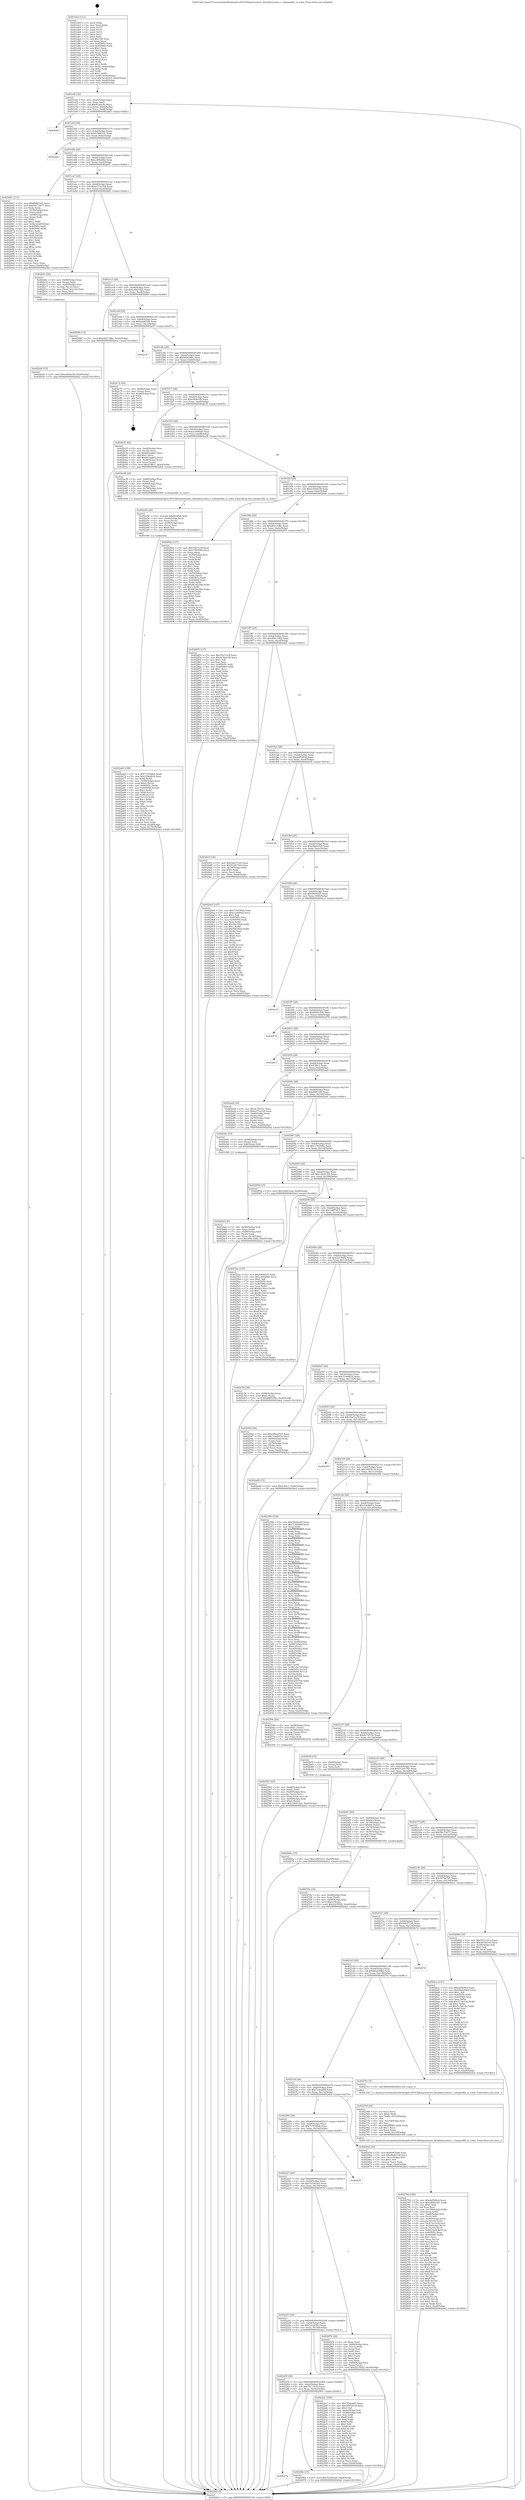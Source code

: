 digraph "0x401de0" {
  label = "0x401de0 (/mnt/c/Users/mathe/Desktop/tcc/POCII/binaries/extr_kittykittycolors.c_colorprofile_to_color_Final-ollvm.out::main(0))"
  labelloc = "t"
  node[shape=record]

  Entry [label="",width=0.3,height=0.3,shape=circle,fillcolor=black,style=filled]
  "0x401e4f" [label="{
     0x401e4f [32]\l
     | [instrs]\l
     &nbsp;&nbsp;0x401e4f \<+6\>: mov -0xa0(%rbp),%eax\l
     &nbsp;&nbsp;0x401e55 \<+2\>: mov %eax,%ecx\l
     &nbsp;&nbsp;0x401e57 \<+6\>: sub $0x8cafac5c,%ecx\l
     &nbsp;&nbsp;0x401e5d \<+6\>: mov %eax,-0xb4(%rbp)\l
     &nbsp;&nbsp;0x401e63 \<+6\>: mov %ecx,-0xb8(%rbp)\l
     &nbsp;&nbsp;0x401e69 \<+6\>: je 0000000000402dd3 \<main+0xff3\>\l
  }"]
  "0x402dd3" [label="{
     0x402dd3\l
  }", style=dashed]
  "0x401e6f" [label="{
     0x401e6f [28]\l
     | [instrs]\l
     &nbsp;&nbsp;0x401e6f \<+5\>: jmp 0000000000401e74 \<main+0x94\>\l
     &nbsp;&nbsp;0x401e74 \<+6\>: mov -0xb4(%rbp),%eax\l
     &nbsp;&nbsp;0x401e7a \<+5\>: sub $0x9768f319,%eax\l
     &nbsp;&nbsp;0x401e7f \<+6\>: mov %eax,-0xbc(%rbp)\l
     &nbsp;&nbsp;0x401e85 \<+6\>: je 0000000000402b8c \<main+0xdac\>\l
  }"]
  Exit [label="",width=0.3,height=0.3,shape=circle,fillcolor=black,style=filled,peripheries=2]
  "0x402b8c" [label="{
     0x402b8c\l
  }", style=dashed]
  "0x401e8b" [label="{
     0x401e8b [28]\l
     | [instrs]\l
     &nbsp;&nbsp;0x401e8b \<+5\>: jmp 0000000000401e90 \<main+0xb0\>\l
     &nbsp;&nbsp;0x401e90 \<+6\>: mov -0xb4(%rbp),%eax\l
     &nbsp;&nbsp;0x401e96 \<+5\>: sub $0xa369284e,%eax\l
     &nbsp;&nbsp;0x401e9b \<+6\>: mov %eax,-0xc0(%rbp)\l
     &nbsp;&nbsp;0x401ea1 \<+6\>: je 0000000000402641 \<main+0x861\>\l
  }"]
  "0x402b6e" [label="{
     0x402b6e [15]\l
     | [instrs]\l
     &nbsp;&nbsp;0x402b6e \<+10\>: movl $0x1d9f7d15,-0xa0(%rbp)\l
     &nbsp;&nbsp;0x402b78 \<+5\>: jmp 0000000000402de2 \<main+0x1002\>\l
  }"]
  "0x402641" [label="{
     0x402641 [111]\l
     | [instrs]\l
     &nbsp;&nbsp;0x402641 \<+5\>: mov $0xf060f1b5,%eax\l
     &nbsp;&nbsp;0x402646 \<+5\>: mov $0x58c73477,%ecx\l
     &nbsp;&nbsp;0x40264b \<+2\>: xor %edx,%edx\l
     &nbsp;&nbsp;0x40264d \<+4\>: mov -0x50(%rbp),%rsi\l
     &nbsp;&nbsp;0x402651 \<+2\>: mov (%rsi),%edi\l
     &nbsp;&nbsp;0x402653 \<+4\>: mov -0x58(%rbp),%rsi\l
     &nbsp;&nbsp;0x402657 \<+2\>: cmp (%rsi),%edi\l
     &nbsp;&nbsp;0x402659 \<+4\>: setl %r8b\l
     &nbsp;&nbsp;0x40265d \<+4\>: and $0x1,%r8b\l
     &nbsp;&nbsp;0x402661 \<+4\>: mov %r8b,-0x29(%rbp)\l
     &nbsp;&nbsp;0x402665 \<+7\>: mov 0x40505c,%edi\l
     &nbsp;&nbsp;0x40266c \<+8\>: mov 0x405060,%r9d\l
     &nbsp;&nbsp;0x402674 \<+3\>: sub $0x1,%edx\l
     &nbsp;&nbsp;0x402677 \<+3\>: mov %edi,%r10d\l
     &nbsp;&nbsp;0x40267a \<+3\>: add %edx,%r10d\l
     &nbsp;&nbsp;0x40267d \<+4\>: imul %r10d,%edi\l
     &nbsp;&nbsp;0x402681 \<+3\>: and $0x1,%edi\l
     &nbsp;&nbsp;0x402684 \<+3\>: cmp $0x0,%edi\l
     &nbsp;&nbsp;0x402687 \<+4\>: sete %r8b\l
     &nbsp;&nbsp;0x40268b \<+4\>: cmp $0xa,%r9d\l
     &nbsp;&nbsp;0x40268f \<+4\>: setl %r11b\l
     &nbsp;&nbsp;0x402693 \<+3\>: mov %r8b,%bl\l
     &nbsp;&nbsp;0x402696 \<+3\>: and %r11b,%bl\l
     &nbsp;&nbsp;0x402699 \<+3\>: xor %r11b,%r8b\l
     &nbsp;&nbsp;0x40269c \<+3\>: or %r8b,%bl\l
     &nbsp;&nbsp;0x40269f \<+3\>: test $0x1,%bl\l
     &nbsp;&nbsp;0x4026a2 \<+3\>: cmovne %ecx,%eax\l
     &nbsp;&nbsp;0x4026a5 \<+6\>: mov %eax,-0xa0(%rbp)\l
     &nbsp;&nbsp;0x4026ab \<+5\>: jmp 0000000000402de2 \<main+0x1002\>\l
  }"]
  "0x401ea7" [label="{
     0x401ea7 [28]\l
     | [instrs]\l
     &nbsp;&nbsp;0x401ea7 \<+5\>: jmp 0000000000401eac \<main+0xcc\>\l
     &nbsp;&nbsp;0x401eac \<+6\>: mov -0xb4(%rbp),%eax\l
     &nbsp;&nbsp;0x401eb2 \<+5\>: sub $0xa371e724,%eax\l
     &nbsp;&nbsp;0x401eb7 \<+6\>: mov %eax,-0xc4(%rbp)\l
     &nbsp;&nbsp;0x401ebd \<+6\>: je 0000000000402b0c \<main+0xd2c\>\l
  }"]
  "0x402b26" [label="{
     0x402b26 [15]\l
     | [instrs]\l
     &nbsp;&nbsp;0x402b26 \<+10\>: movl $0xc004ecfb,-0xa0(%rbp)\l
     &nbsp;&nbsp;0x402b30 \<+5\>: jmp 0000000000402de2 \<main+0x1002\>\l
  }"]
  "0x402b0c" [label="{
     0x402b0c [26]\l
     | [instrs]\l
     &nbsp;&nbsp;0x402b0c \<+4\>: mov -0x68(%rbp),%rax\l
     &nbsp;&nbsp;0x402b10 \<+3\>: mov (%rax),%rax\l
     &nbsp;&nbsp;0x402b13 \<+4\>: mov -0x40(%rbp),%rcx\l
     &nbsp;&nbsp;0x402b17 \<+3\>: movslq (%rcx),%rcx\l
     &nbsp;&nbsp;0x402b1a \<+4\>: mov (%rax,%rcx,8),%rax\l
     &nbsp;&nbsp;0x402b1e \<+3\>: mov %rax,%rdi\l
     &nbsp;&nbsp;0x402b21 \<+5\>: call 0000000000401030 \<free@plt\>\l
     | [calls]\l
     &nbsp;&nbsp;0x401030 \{1\} (unknown)\l
  }"]
  "0x401ec3" [label="{
     0x401ec3 [28]\l
     | [instrs]\l
     &nbsp;&nbsp;0x401ec3 \<+5\>: jmp 0000000000401ec8 \<main+0xe8\>\l
     &nbsp;&nbsp;0x401ec8 \<+6\>: mov -0xb4(%rbp),%eax\l
     &nbsp;&nbsp;0x401ece \<+5\>: sub $0xa49d1921,%eax\l
     &nbsp;&nbsp;0x401ed3 \<+6\>: mov %eax,-0xc8(%rbp)\l
     &nbsp;&nbsp;0x401ed9 \<+6\>: je 0000000000402846 \<main+0xa66\>\l
  }"]
  "0x402a6d" [label="{
     0x402a6d [108]\l
     | [instrs]\l
     &nbsp;&nbsp;0x402a6d \<+5\>: mov $0x715536b4,%edx\l
     &nbsp;&nbsp;0x402a72 \<+5\>: mov $0x319e6b1b,%esi\l
     &nbsp;&nbsp;0x402a77 \<+3\>: xor %r8d,%r8d\l
     &nbsp;&nbsp;0x402a7a \<+4\>: mov -0x40(%rbp),%rcx\l
     &nbsp;&nbsp;0x402a7e \<+6\>: movl $0x0,(%rcx)\l
     &nbsp;&nbsp;0x402a84 \<+8\>: mov 0x40505c,%r9d\l
     &nbsp;&nbsp;0x402a8c \<+8\>: mov 0x405060,%r10d\l
     &nbsp;&nbsp;0x402a94 \<+4\>: sub $0x1,%r8d\l
     &nbsp;&nbsp;0x402a98 \<+3\>: mov %r9d,%r11d\l
     &nbsp;&nbsp;0x402a9b \<+3\>: add %r8d,%r11d\l
     &nbsp;&nbsp;0x402a9e \<+4\>: imul %r11d,%r9d\l
     &nbsp;&nbsp;0x402aa2 \<+4\>: and $0x1,%r9d\l
     &nbsp;&nbsp;0x402aa6 \<+4\>: cmp $0x0,%r9d\l
     &nbsp;&nbsp;0x402aaa \<+3\>: sete %bl\l
     &nbsp;&nbsp;0x402aad \<+4\>: cmp $0xa,%r10d\l
     &nbsp;&nbsp;0x402ab1 \<+4\>: setl %r14b\l
     &nbsp;&nbsp;0x402ab5 \<+3\>: mov %bl,%r15b\l
     &nbsp;&nbsp;0x402ab8 \<+3\>: and %r14b,%r15b\l
     &nbsp;&nbsp;0x402abb \<+3\>: xor %r14b,%bl\l
     &nbsp;&nbsp;0x402abe \<+3\>: or %bl,%r15b\l
     &nbsp;&nbsp;0x402ac1 \<+4\>: test $0x1,%r15b\l
     &nbsp;&nbsp;0x402ac5 \<+3\>: cmovne %esi,%edx\l
     &nbsp;&nbsp;0x402ac8 \<+6\>: mov %edx,-0xa0(%rbp)\l
     &nbsp;&nbsp;0x402ace \<+6\>: mov %eax,-0x15c(%rbp)\l
     &nbsp;&nbsp;0x402ad4 \<+5\>: jmp 0000000000402de2 \<main+0x1002\>\l
  }"]
  "0x402846" [label="{
     0x402846 [15]\l
     | [instrs]\l
     &nbsp;&nbsp;0x402846 \<+10\>: movl $0xd6213dbc,-0xa0(%rbp)\l
     &nbsp;&nbsp;0x402850 \<+5\>: jmp 0000000000402de2 \<main+0x1002\>\l
  }"]
  "0x401edf" [label="{
     0x401edf [28]\l
     | [instrs]\l
     &nbsp;&nbsp;0x401edf \<+5\>: jmp 0000000000401ee4 \<main+0x104\>\l
     &nbsp;&nbsp;0x401ee4 \<+6\>: mov -0xb4(%rbp),%eax\l
     &nbsp;&nbsp;0x401eea \<+5\>: sub $0xa8a8f1bb,%eax\l
     &nbsp;&nbsp;0x401eef \<+6\>: mov %eax,-0xcc(%rbp)\l
     &nbsp;&nbsp;0x401ef5 \<+6\>: je 0000000000402c47 \<main+0xe67\>\l
  }"]
  "0x402a50" [label="{
     0x402a50 [29]\l
     | [instrs]\l
     &nbsp;&nbsp;0x402a50 \<+10\>: movabs $0x4030b6,%rdi\l
     &nbsp;&nbsp;0x402a5a \<+4\>: mov -0x48(%rbp),%rcx\l
     &nbsp;&nbsp;0x402a5e \<+2\>: mov %eax,(%rcx)\l
     &nbsp;&nbsp;0x402a60 \<+4\>: mov -0x48(%rbp),%rcx\l
     &nbsp;&nbsp;0x402a64 \<+2\>: mov (%rcx),%esi\l
     &nbsp;&nbsp;0x402a66 \<+2\>: mov $0x0,%al\l
     &nbsp;&nbsp;0x402a68 \<+5\>: call 0000000000401040 \<printf@plt\>\l
     | [calls]\l
     &nbsp;&nbsp;0x401040 \{1\} (unknown)\l
  }"]
  "0x402c47" [label="{
     0x402c47\l
  }", style=dashed]
  "0x401efb" [label="{
     0x401efb [28]\l
     | [instrs]\l
     &nbsp;&nbsp;0x401efb \<+5\>: jmp 0000000000401f00 \<main+0x120\>\l
     &nbsp;&nbsp;0x401f00 \<+6\>: mov -0xb4(%rbp),%eax\l
     &nbsp;&nbsp;0x401f06 \<+5\>: sub $0xb8f4386c,%eax\l
     &nbsp;&nbsp;0x401f0b \<+6\>: mov %eax,-0xd0(%rbp)\l
     &nbsp;&nbsp;0x401f11 \<+6\>: je 0000000000402c72 \<main+0xe92\>\l
  }"]
  "0x40227b" [label="{
     0x40227b\l
  }", style=dashed]
  "0x402c72" [label="{
     0x402c72 [24]\l
     | [instrs]\l
     &nbsp;&nbsp;0x402c72 \<+7\>: mov -0x98(%rbp),%rax\l
     &nbsp;&nbsp;0x402c79 \<+2\>: mov (%rax),%eax\l
     &nbsp;&nbsp;0x402c7b \<+4\>: lea -0x28(%rbp),%rsp\l
     &nbsp;&nbsp;0x402c7f \<+1\>: pop %rbx\l
     &nbsp;&nbsp;0x402c80 \<+2\>: pop %r12\l
     &nbsp;&nbsp;0x402c82 \<+2\>: pop %r13\l
     &nbsp;&nbsp;0x402c84 \<+2\>: pop %r14\l
     &nbsp;&nbsp;0x402c86 \<+2\>: pop %r15\l
     &nbsp;&nbsp;0x402c88 \<+1\>: pop %rbp\l
     &nbsp;&nbsp;0x402c89 \<+1\>: ret\l
  }"]
  "0x401f17" [label="{
     0x401f17 [28]\l
     | [instrs]\l
     &nbsp;&nbsp;0x401f17 \<+5\>: jmp 0000000000401f1c \<main+0x13c\>\l
     &nbsp;&nbsp;0x401f1c \<+6\>: mov -0xb4(%rbp),%eax\l
     &nbsp;&nbsp;0x401f22 \<+5\>: sub $0xc004ecfb,%eax\l
     &nbsp;&nbsp;0x401f27 \<+6\>: mov %eax,-0xd4(%rbp)\l
     &nbsp;&nbsp;0x401f2d \<+6\>: je 0000000000402b35 \<main+0xd55\>\l
  }"]
  "0x40296c" [label="{
     0x40296c [15]\l
     | [instrs]\l
     &nbsp;&nbsp;0x40296c \<+10\>: movl $0x7a1643a0,-0xa0(%rbp)\l
     &nbsp;&nbsp;0x402976 \<+5\>: jmp 0000000000402de2 \<main+0x1002\>\l
  }"]
  "0x402b35" [label="{
     0x402b35 [42]\l
     | [instrs]\l
     &nbsp;&nbsp;0x402b35 \<+4\>: mov -0x40(%rbp),%rax\l
     &nbsp;&nbsp;0x402b39 \<+2\>: mov (%rax),%ecx\l
     &nbsp;&nbsp;0x402b3b \<+6\>: sub $0xb03aa663,%ecx\l
     &nbsp;&nbsp;0x402b41 \<+3\>: add $0x1,%ecx\l
     &nbsp;&nbsp;0x402b44 \<+6\>: add $0xb03aa663,%ecx\l
     &nbsp;&nbsp;0x402b4a \<+4\>: mov -0x40(%rbp),%rax\l
     &nbsp;&nbsp;0x402b4e \<+2\>: mov %ecx,(%rax)\l
     &nbsp;&nbsp;0x402b50 \<+10\>: movl $0x43f6c1,-0xa0(%rbp)\l
     &nbsp;&nbsp;0x402b5a \<+5\>: jmp 0000000000402de2 \<main+0x1002\>\l
  }"]
  "0x401f33" [label="{
     0x401f33 [28]\l
     | [instrs]\l
     &nbsp;&nbsp;0x401f33 \<+5\>: jmp 0000000000401f38 \<main+0x158\>\l
     &nbsp;&nbsp;0x401f38 \<+6\>: mov -0xb4(%rbp),%eax\l
     &nbsp;&nbsp;0x401f3e \<+5\>: sub $0xc1a046a0,%eax\l
     &nbsp;&nbsp;0x401f43 \<+6\>: mov %eax,-0xd8(%rbp)\l
     &nbsp;&nbsp;0x401f49 \<+6\>: je 0000000000402a38 \<main+0xc58\>\l
  }"]
  "0x402792" [label="{
     0x402792 [180]\l
     | [instrs]\l
     &nbsp;&nbsp;0x402792 \<+5\>: mov $0xdaf5d9cd,%ecx\l
     &nbsp;&nbsp;0x402797 \<+5\>: mov $0xa49d1921,%edx\l
     &nbsp;&nbsp;0x40279c \<+3\>: mov $0x1,%dil\l
     &nbsp;&nbsp;0x40279f \<+2\>: xor %esi,%esi\l
     &nbsp;&nbsp;0x4027a1 \<+7\>: mov -0x158(%rbp),%r8d\l
     &nbsp;&nbsp;0x4027a8 \<+4\>: imul %eax,%r8d\l
     &nbsp;&nbsp;0x4027ac \<+4\>: mov -0x68(%rbp),%r9\l
     &nbsp;&nbsp;0x4027b0 \<+3\>: mov (%r9),%r9\l
     &nbsp;&nbsp;0x4027b3 \<+4\>: mov -0x60(%rbp),%r10\l
     &nbsp;&nbsp;0x4027b7 \<+3\>: movslq (%r10),%r10\l
     &nbsp;&nbsp;0x4027ba \<+4\>: mov (%r9,%r10,8),%r9\l
     &nbsp;&nbsp;0x4027be \<+4\>: mov -0x50(%rbp),%r10\l
     &nbsp;&nbsp;0x4027c2 \<+3\>: movslq (%r10),%r10\l
     &nbsp;&nbsp;0x4027c5 \<+4\>: mov %r8d,(%r9,%r10,4)\l
     &nbsp;&nbsp;0x4027c9 \<+7\>: mov 0x40505c,%eax\l
     &nbsp;&nbsp;0x4027d0 \<+8\>: mov 0x405060,%r8d\l
     &nbsp;&nbsp;0x4027d8 \<+3\>: sub $0x1,%esi\l
     &nbsp;&nbsp;0x4027db \<+3\>: mov %eax,%r11d\l
     &nbsp;&nbsp;0x4027de \<+3\>: add %esi,%r11d\l
     &nbsp;&nbsp;0x4027e1 \<+4\>: imul %r11d,%eax\l
     &nbsp;&nbsp;0x4027e5 \<+3\>: and $0x1,%eax\l
     &nbsp;&nbsp;0x4027e8 \<+3\>: cmp $0x0,%eax\l
     &nbsp;&nbsp;0x4027eb \<+3\>: sete %bl\l
     &nbsp;&nbsp;0x4027ee \<+4\>: cmp $0xa,%r8d\l
     &nbsp;&nbsp;0x4027f2 \<+4\>: setl %r14b\l
     &nbsp;&nbsp;0x4027f6 \<+3\>: mov %bl,%r15b\l
     &nbsp;&nbsp;0x4027f9 \<+4\>: xor $0xff,%r15b\l
     &nbsp;&nbsp;0x4027fd \<+3\>: mov %r14b,%r12b\l
     &nbsp;&nbsp;0x402800 \<+4\>: xor $0xff,%r12b\l
     &nbsp;&nbsp;0x402804 \<+4\>: xor $0x1,%dil\l
     &nbsp;&nbsp;0x402808 \<+3\>: mov %r15b,%r13b\l
     &nbsp;&nbsp;0x40280b \<+4\>: and $0xff,%r13b\l
     &nbsp;&nbsp;0x40280f \<+3\>: and %dil,%bl\l
     &nbsp;&nbsp;0x402812 \<+3\>: mov %r12b,%al\l
     &nbsp;&nbsp;0x402815 \<+2\>: and $0xff,%al\l
     &nbsp;&nbsp;0x402817 \<+3\>: and %dil,%r14b\l
     &nbsp;&nbsp;0x40281a \<+3\>: or %bl,%r13b\l
     &nbsp;&nbsp;0x40281d \<+3\>: or %r14b,%al\l
     &nbsp;&nbsp;0x402820 \<+3\>: xor %al,%r13b\l
     &nbsp;&nbsp;0x402823 \<+3\>: or %r12b,%r15b\l
     &nbsp;&nbsp;0x402826 \<+4\>: xor $0xff,%r15b\l
     &nbsp;&nbsp;0x40282a \<+4\>: or $0x1,%dil\l
     &nbsp;&nbsp;0x40282e \<+3\>: and %dil,%r15b\l
     &nbsp;&nbsp;0x402831 \<+3\>: or %r15b,%r13b\l
     &nbsp;&nbsp;0x402834 \<+4\>: test $0x1,%r13b\l
     &nbsp;&nbsp;0x402838 \<+3\>: cmovne %edx,%ecx\l
     &nbsp;&nbsp;0x40283b \<+6\>: mov %ecx,-0xa0(%rbp)\l
     &nbsp;&nbsp;0x402841 \<+5\>: jmp 0000000000402de2 \<main+0x1002\>\l
  }"]
  "0x402a38" [label="{
     0x402a38 [24]\l
     | [instrs]\l
     &nbsp;&nbsp;0x402a38 \<+4\>: mov -0x68(%rbp),%rax\l
     &nbsp;&nbsp;0x402a3c \<+3\>: mov (%rax),%rdi\l
     &nbsp;&nbsp;0x402a3f \<+4\>: mov -0x80(%rbp),%rax\l
     &nbsp;&nbsp;0x402a43 \<+2\>: mov (%rax),%esi\l
     &nbsp;&nbsp;0x402a45 \<+4\>: mov -0x78(%rbp),%rax\l
     &nbsp;&nbsp;0x402a49 \<+2\>: mov (%rax),%edx\l
     &nbsp;&nbsp;0x402a4b \<+5\>: call 0000000000401600 \<colorprofile_to_color\>\l
     | [calls]\l
     &nbsp;&nbsp;0x401600 \{1\} (/mnt/c/Users/mathe/Desktop/tcc/POCII/binaries/extr_kittykittycolors.c_colorprofile_to_color_Final-ollvm.out::colorprofile_to_color)\l
  }"]
  "0x401f4f" [label="{
     0x401f4f [28]\l
     | [instrs]\l
     &nbsp;&nbsp;0x401f4f \<+5\>: jmp 0000000000401f54 \<main+0x174\>\l
     &nbsp;&nbsp;0x401f54 \<+6\>: mov -0xb4(%rbp),%eax\l
     &nbsp;&nbsp;0x401f5a \<+5\>: sub $0xd15b4c38,%eax\l
     &nbsp;&nbsp;0x401f5f \<+6\>: mov %eax,-0xdc(%rbp)\l
     &nbsp;&nbsp;0x401f65 \<+6\>: je 00000000004028de \<main+0xafe\>\l
  }"]
  "0x402766" [label="{
     0x402766 [44]\l
     | [instrs]\l
     &nbsp;&nbsp;0x402766 \<+2\>: xor %ecx,%ecx\l
     &nbsp;&nbsp;0x402768 \<+5\>: mov $0x2,%edx\l
     &nbsp;&nbsp;0x40276d \<+6\>: mov %edx,-0x154(%rbp)\l
     &nbsp;&nbsp;0x402773 \<+1\>: cltd\l
     &nbsp;&nbsp;0x402774 \<+6\>: mov -0x154(%rbp),%esi\l
     &nbsp;&nbsp;0x40277a \<+2\>: idiv %esi\l
     &nbsp;&nbsp;0x40277c \<+6\>: imul $0xfffffffe,%edx,%edx\l
     &nbsp;&nbsp;0x402782 \<+3\>: sub $0x1,%ecx\l
     &nbsp;&nbsp;0x402785 \<+2\>: sub %ecx,%edx\l
     &nbsp;&nbsp;0x402787 \<+6\>: mov %edx,-0x158(%rbp)\l
     &nbsp;&nbsp;0x40278d \<+5\>: call 0000000000401160 \<next_i\>\l
     | [calls]\l
     &nbsp;&nbsp;0x401160 \{1\} (/mnt/c/Users/mathe/Desktop/tcc/POCII/binaries/extr_kittykittycolors.c_colorprofile_to_color_Final-ollvm.out::next_i)\l
  }"]
  "0x4028de" [label="{
     0x4028de [127]\l
     | [instrs]\l
     &nbsp;&nbsp;0x4028de \<+5\>: mov $0x35a71a3f,%eax\l
     &nbsp;&nbsp;0x4028e3 \<+5\>: mov $0x17f0308e,%ecx\l
     &nbsp;&nbsp;0x4028e8 \<+2\>: xor %edx,%edx\l
     &nbsp;&nbsp;0x4028ea \<+4\>: mov -0x50(%rbp),%rsi\l
     &nbsp;&nbsp;0x4028ee \<+2\>: mov (%rsi),%edi\l
     &nbsp;&nbsp;0x4028f0 \<+3\>: mov %edx,%r8d\l
     &nbsp;&nbsp;0x4028f3 \<+3\>: sub %edi,%r8d\l
     &nbsp;&nbsp;0x4028f6 \<+2\>: mov %edx,%edi\l
     &nbsp;&nbsp;0x4028f8 \<+3\>: sub $0x1,%edi\l
     &nbsp;&nbsp;0x4028fb \<+3\>: add %edi,%r8d\l
     &nbsp;&nbsp;0x4028fe \<+3\>: sub %r8d,%edx\l
     &nbsp;&nbsp;0x402901 \<+4\>: mov -0x50(%rbp),%rsi\l
     &nbsp;&nbsp;0x402905 \<+2\>: mov %edx,(%rsi)\l
     &nbsp;&nbsp;0x402907 \<+7\>: mov 0x40505c,%edx\l
     &nbsp;&nbsp;0x40290e \<+7\>: mov 0x405060,%edi\l
     &nbsp;&nbsp;0x402915 \<+3\>: mov %edx,%r8d\l
     &nbsp;&nbsp;0x402918 \<+7\>: add $0x863b23bb,%r8d\l
     &nbsp;&nbsp;0x40291f \<+4\>: sub $0x1,%r8d\l
     &nbsp;&nbsp;0x402923 \<+7\>: sub $0x863b23bb,%r8d\l
     &nbsp;&nbsp;0x40292a \<+4\>: imul %r8d,%edx\l
     &nbsp;&nbsp;0x40292e \<+3\>: and $0x1,%edx\l
     &nbsp;&nbsp;0x402931 \<+3\>: cmp $0x0,%edx\l
     &nbsp;&nbsp;0x402934 \<+4\>: sete %r9b\l
     &nbsp;&nbsp;0x402938 \<+3\>: cmp $0xa,%edi\l
     &nbsp;&nbsp;0x40293b \<+4\>: setl %r10b\l
     &nbsp;&nbsp;0x40293f \<+3\>: mov %r9b,%r11b\l
     &nbsp;&nbsp;0x402942 \<+3\>: and %r10b,%r11b\l
     &nbsp;&nbsp;0x402945 \<+3\>: xor %r10b,%r9b\l
     &nbsp;&nbsp;0x402948 \<+3\>: or %r9b,%r11b\l
     &nbsp;&nbsp;0x40294b \<+4\>: test $0x1,%r11b\l
     &nbsp;&nbsp;0x40294f \<+3\>: cmovne %ecx,%eax\l
     &nbsp;&nbsp;0x402952 \<+6\>: mov %eax,-0xa0(%rbp)\l
     &nbsp;&nbsp;0x402958 \<+5\>: jmp 0000000000402de2 \<main+0x1002\>\l
  }"]
  "0x401f6b" [label="{
     0x401f6b [28]\l
     | [instrs]\l
     &nbsp;&nbsp;0x401f6b \<+5\>: jmp 0000000000401f70 \<main+0x190\>\l
     &nbsp;&nbsp;0x401f70 \<+6\>: mov -0xb4(%rbp),%eax\l
     &nbsp;&nbsp;0x401f76 \<+5\>: sub $0xd6213dbc,%eax\l
     &nbsp;&nbsp;0x401f7b \<+6\>: mov %eax,-0xe0(%rbp)\l
     &nbsp;&nbsp;0x401f81 \<+6\>: je 0000000000402855 \<main+0xa75\>\l
  }"]
  "0x402583" [label="{
     0x402583 [43]\l
     | [instrs]\l
     &nbsp;&nbsp;0x402583 \<+4\>: mov -0x68(%rbp),%rdi\l
     &nbsp;&nbsp;0x402587 \<+3\>: mov (%rdi),%rdi\l
     &nbsp;&nbsp;0x40258a \<+4\>: mov -0x60(%rbp),%rcx\l
     &nbsp;&nbsp;0x40258e \<+3\>: movslq (%rcx),%rcx\l
     &nbsp;&nbsp;0x402591 \<+4\>: mov %rax,(%rdi,%rcx,8)\l
     &nbsp;&nbsp;0x402595 \<+4\>: mov -0x50(%rbp),%rax\l
     &nbsp;&nbsp;0x402599 \<+6\>: movl $0x0,(%rax)\l
     &nbsp;&nbsp;0x40259f \<+10\>: movl $0x1d44122e,-0xa0(%rbp)\l
     &nbsp;&nbsp;0x4025a9 \<+5\>: jmp 0000000000402de2 \<main+0x1002\>\l
  }"]
  "0x402855" [label="{
     0x402855 [137]\l
     | [instrs]\l
     &nbsp;&nbsp;0x402855 \<+5\>: mov $0x35a71a3f,%eax\l
     &nbsp;&nbsp;0x40285a \<+5\>: mov $0xd15b4c38,%ecx\l
     &nbsp;&nbsp;0x40285f \<+2\>: mov $0x1,%dl\l
     &nbsp;&nbsp;0x402861 \<+2\>: xor %esi,%esi\l
     &nbsp;&nbsp;0x402863 \<+7\>: mov 0x40505c,%edi\l
     &nbsp;&nbsp;0x40286a \<+8\>: mov 0x405060,%r8d\l
     &nbsp;&nbsp;0x402872 \<+3\>: sub $0x1,%esi\l
     &nbsp;&nbsp;0x402875 \<+3\>: mov %edi,%r9d\l
     &nbsp;&nbsp;0x402878 \<+3\>: add %esi,%r9d\l
     &nbsp;&nbsp;0x40287b \<+4\>: imul %r9d,%edi\l
     &nbsp;&nbsp;0x40287f \<+3\>: and $0x1,%edi\l
     &nbsp;&nbsp;0x402882 \<+3\>: cmp $0x0,%edi\l
     &nbsp;&nbsp;0x402885 \<+4\>: sete %r10b\l
     &nbsp;&nbsp;0x402889 \<+4\>: cmp $0xa,%r8d\l
     &nbsp;&nbsp;0x40288d \<+4\>: setl %r11b\l
     &nbsp;&nbsp;0x402891 \<+3\>: mov %r10b,%bl\l
     &nbsp;&nbsp;0x402894 \<+3\>: xor $0xff,%bl\l
     &nbsp;&nbsp;0x402897 \<+3\>: mov %r11b,%r14b\l
     &nbsp;&nbsp;0x40289a \<+4\>: xor $0xff,%r14b\l
     &nbsp;&nbsp;0x40289e \<+3\>: xor $0x1,%dl\l
     &nbsp;&nbsp;0x4028a1 \<+3\>: mov %bl,%r15b\l
     &nbsp;&nbsp;0x4028a4 \<+4\>: and $0xff,%r15b\l
     &nbsp;&nbsp;0x4028a8 \<+3\>: and %dl,%r10b\l
     &nbsp;&nbsp;0x4028ab \<+3\>: mov %r14b,%r12b\l
     &nbsp;&nbsp;0x4028ae \<+4\>: and $0xff,%r12b\l
     &nbsp;&nbsp;0x4028b2 \<+3\>: and %dl,%r11b\l
     &nbsp;&nbsp;0x4028b5 \<+3\>: or %r10b,%r15b\l
     &nbsp;&nbsp;0x4028b8 \<+3\>: or %r11b,%r12b\l
     &nbsp;&nbsp;0x4028bb \<+3\>: xor %r12b,%r15b\l
     &nbsp;&nbsp;0x4028be \<+3\>: or %r14b,%bl\l
     &nbsp;&nbsp;0x4028c1 \<+3\>: xor $0xff,%bl\l
     &nbsp;&nbsp;0x4028c4 \<+3\>: or $0x1,%dl\l
     &nbsp;&nbsp;0x4028c7 \<+2\>: and %dl,%bl\l
     &nbsp;&nbsp;0x4028c9 \<+3\>: or %bl,%r15b\l
     &nbsp;&nbsp;0x4028cc \<+4\>: test $0x1,%r15b\l
     &nbsp;&nbsp;0x4028d0 \<+3\>: cmovne %ecx,%eax\l
     &nbsp;&nbsp;0x4028d3 \<+6\>: mov %eax,-0xa0(%rbp)\l
     &nbsp;&nbsp;0x4028d9 \<+5\>: jmp 0000000000402de2 \<main+0x1002\>\l
  }"]
  "0x401f87" [label="{
     0x401f87 [28]\l
     | [instrs]\l
     &nbsp;&nbsp;0x401f87 \<+5\>: jmp 0000000000401f8c \<main+0x1ac\>\l
     &nbsp;&nbsp;0x401f8c \<+6\>: mov -0xb4(%rbp),%eax\l
     &nbsp;&nbsp;0x401f92 \<+5\>: sub $0xd96c1dd2,%eax\l
     &nbsp;&nbsp;0x401f97 \<+6\>: mov %eax,-0xe4(%rbp)\l
     &nbsp;&nbsp;0x401f9d \<+6\>: je 00000000004024d3 \<main+0x6f3\>\l
  }"]
  "0x402522" [label="{
     0x402522 [32]\l
     | [instrs]\l
     &nbsp;&nbsp;0x402522 \<+4\>: mov -0x68(%rbp),%rdi\l
     &nbsp;&nbsp;0x402526 \<+3\>: mov %rax,(%rdi)\l
     &nbsp;&nbsp;0x402529 \<+4\>: mov -0x60(%rbp),%rax\l
     &nbsp;&nbsp;0x40252d \<+6\>: movl $0x0,(%rax)\l
     &nbsp;&nbsp;0x402533 \<+10\>: movl $0x2215f2f2,-0xa0(%rbp)\l
     &nbsp;&nbsp;0x40253d \<+5\>: jmp 0000000000402de2 \<main+0x1002\>\l
  }"]
  "0x4024d3" [label="{
     0x4024d3 [30]\l
     | [instrs]\l
     &nbsp;&nbsp;0x4024d3 \<+5\>: mov $0x5da37144,%eax\l
     &nbsp;&nbsp;0x4024d8 \<+5\>: mov $0x51291783,%ecx\l
     &nbsp;&nbsp;0x4024dd \<+3\>: mov -0x30(%rbp),%edx\l
     &nbsp;&nbsp;0x4024e0 \<+3\>: cmp $0x0,%edx\l
     &nbsp;&nbsp;0x4024e3 \<+3\>: cmove %ecx,%eax\l
     &nbsp;&nbsp;0x4024e6 \<+6\>: mov %eax,-0xa0(%rbp)\l
     &nbsp;&nbsp;0x4024ec \<+5\>: jmp 0000000000402de2 \<main+0x1002\>\l
  }"]
  "0x401fa3" [label="{
     0x401fa3 [28]\l
     | [instrs]\l
     &nbsp;&nbsp;0x401fa3 \<+5\>: jmp 0000000000401fa8 \<main+0x1c8\>\l
     &nbsp;&nbsp;0x401fa8 \<+6\>: mov -0xb4(%rbp),%eax\l
     &nbsp;&nbsp;0x401fae \<+5\>: sub $0xdaf5d9cd,%eax\l
     &nbsp;&nbsp;0x401fb3 \<+6\>: mov %eax,-0xe8(%rbp)\l
     &nbsp;&nbsp;0x401fb9 \<+6\>: je 0000000000402cf4 \<main+0xf14\>\l
  }"]
  "0x4024af" [label="{
     0x4024af [36]\l
     | [instrs]\l
     &nbsp;&nbsp;0x4024af \<+7\>: mov -0x88(%rbp),%rdi\l
     &nbsp;&nbsp;0x4024b6 \<+2\>: mov %eax,(%rdi)\l
     &nbsp;&nbsp;0x4024b8 \<+7\>: mov -0x88(%rbp),%rdi\l
     &nbsp;&nbsp;0x4024bf \<+2\>: mov (%rdi),%eax\l
     &nbsp;&nbsp;0x4024c1 \<+3\>: mov %eax,-0x30(%rbp)\l
     &nbsp;&nbsp;0x4024c4 \<+10\>: movl $0xd96c1dd2,-0xa0(%rbp)\l
     &nbsp;&nbsp;0x4024ce \<+5\>: jmp 0000000000402de2 \<main+0x1002\>\l
  }"]
  "0x402cf4" [label="{
     0x402cf4\l
  }", style=dashed]
  "0x401fbf" [label="{
     0x401fbf [28]\l
     | [instrs]\l
     &nbsp;&nbsp;0x401fbf \<+5\>: jmp 0000000000401fc4 \<main+0x1e4\>\l
     &nbsp;&nbsp;0x401fc4 \<+6\>: mov -0xb4(%rbp),%eax\l
     &nbsp;&nbsp;0x401fca \<+5\>: sub $0xe8bed325,%eax\l
     &nbsp;&nbsp;0x401fcf \<+6\>: mov %eax,-0xec(%rbp)\l
     &nbsp;&nbsp;0x401fd5 \<+6\>: je 00000000004029a5 \<main+0xbc5\>\l
  }"]
  "0x401de0" [label="{
     0x401de0 [111]\l
     | [instrs]\l
     &nbsp;&nbsp;0x401de0 \<+1\>: push %rbp\l
     &nbsp;&nbsp;0x401de1 \<+3\>: mov %rsp,%rbp\l
     &nbsp;&nbsp;0x401de4 \<+2\>: push %r15\l
     &nbsp;&nbsp;0x401de6 \<+2\>: push %r14\l
     &nbsp;&nbsp;0x401de8 \<+2\>: push %r13\l
     &nbsp;&nbsp;0x401dea \<+2\>: push %r12\l
     &nbsp;&nbsp;0x401dec \<+1\>: push %rbx\l
     &nbsp;&nbsp;0x401ded \<+7\>: sub $0x158,%rsp\l
     &nbsp;&nbsp;0x401df4 \<+2\>: xor %eax,%eax\l
     &nbsp;&nbsp;0x401df6 \<+7\>: mov 0x40505c,%ecx\l
     &nbsp;&nbsp;0x401dfd \<+7\>: mov 0x405060,%edx\l
     &nbsp;&nbsp;0x401e04 \<+3\>: sub $0x1,%eax\l
     &nbsp;&nbsp;0x401e07 \<+3\>: mov %ecx,%r8d\l
     &nbsp;&nbsp;0x401e0a \<+3\>: add %eax,%r8d\l
     &nbsp;&nbsp;0x401e0d \<+4\>: imul %r8d,%ecx\l
     &nbsp;&nbsp;0x401e11 \<+3\>: and $0x1,%ecx\l
     &nbsp;&nbsp;0x401e14 \<+3\>: cmp $0x0,%ecx\l
     &nbsp;&nbsp;0x401e17 \<+4\>: sete %r9b\l
     &nbsp;&nbsp;0x401e1b \<+4\>: and $0x1,%r9b\l
     &nbsp;&nbsp;0x401e1f \<+7\>: mov %r9b,-0x9a(%rbp)\l
     &nbsp;&nbsp;0x401e26 \<+3\>: cmp $0xa,%edx\l
     &nbsp;&nbsp;0x401e29 \<+4\>: setl %r9b\l
     &nbsp;&nbsp;0x401e2d \<+4\>: and $0x1,%r9b\l
     &nbsp;&nbsp;0x401e31 \<+7\>: mov %r9b,-0x99(%rbp)\l
     &nbsp;&nbsp;0x401e38 \<+10\>: movl $0x7aca93b3,-0xa0(%rbp)\l
     &nbsp;&nbsp;0x401e42 \<+6\>: mov %edi,-0xa4(%rbp)\l
     &nbsp;&nbsp;0x401e48 \<+7\>: mov %rsi,-0xb0(%rbp)\l
  }"]
  "0x4029a5" [label="{
     0x4029a5 [147]\l
     | [instrs]\l
     &nbsp;&nbsp;0x4029a5 \<+5\>: mov $0x715536b4,%eax\l
     &nbsp;&nbsp;0x4029aa \<+5\>: mov $0xc1a046a0,%ecx\l
     &nbsp;&nbsp;0x4029af \<+2\>: mov $0x1,%dl\l
     &nbsp;&nbsp;0x4029b1 \<+7\>: mov 0x40505c,%esi\l
     &nbsp;&nbsp;0x4029b8 \<+7\>: mov 0x405060,%edi\l
     &nbsp;&nbsp;0x4029bf \<+3\>: mov %esi,%r8d\l
     &nbsp;&nbsp;0x4029c2 \<+7\>: add $0x5fd1f4ab,%r8d\l
     &nbsp;&nbsp;0x4029c9 \<+4\>: sub $0x1,%r8d\l
     &nbsp;&nbsp;0x4029cd \<+7\>: sub $0x5fd1f4ab,%r8d\l
     &nbsp;&nbsp;0x4029d4 \<+4\>: imul %r8d,%esi\l
     &nbsp;&nbsp;0x4029d8 \<+3\>: and $0x1,%esi\l
     &nbsp;&nbsp;0x4029db \<+3\>: cmp $0x0,%esi\l
     &nbsp;&nbsp;0x4029de \<+4\>: sete %r9b\l
     &nbsp;&nbsp;0x4029e2 \<+3\>: cmp $0xa,%edi\l
     &nbsp;&nbsp;0x4029e5 \<+4\>: setl %r10b\l
     &nbsp;&nbsp;0x4029e9 \<+3\>: mov %r9b,%r11b\l
     &nbsp;&nbsp;0x4029ec \<+4\>: xor $0xff,%r11b\l
     &nbsp;&nbsp;0x4029f0 \<+3\>: mov %r10b,%bl\l
     &nbsp;&nbsp;0x4029f3 \<+3\>: xor $0xff,%bl\l
     &nbsp;&nbsp;0x4029f6 \<+3\>: xor $0x1,%dl\l
     &nbsp;&nbsp;0x4029f9 \<+3\>: mov %r11b,%r14b\l
     &nbsp;&nbsp;0x4029fc \<+4\>: and $0xff,%r14b\l
     &nbsp;&nbsp;0x402a00 \<+3\>: and %dl,%r9b\l
     &nbsp;&nbsp;0x402a03 \<+3\>: mov %bl,%r15b\l
     &nbsp;&nbsp;0x402a06 \<+4\>: and $0xff,%r15b\l
     &nbsp;&nbsp;0x402a0a \<+3\>: and %dl,%r10b\l
     &nbsp;&nbsp;0x402a0d \<+3\>: or %r9b,%r14b\l
     &nbsp;&nbsp;0x402a10 \<+3\>: or %r10b,%r15b\l
     &nbsp;&nbsp;0x402a13 \<+3\>: xor %r15b,%r14b\l
     &nbsp;&nbsp;0x402a16 \<+3\>: or %bl,%r11b\l
     &nbsp;&nbsp;0x402a19 \<+4\>: xor $0xff,%r11b\l
     &nbsp;&nbsp;0x402a1d \<+3\>: or $0x1,%dl\l
     &nbsp;&nbsp;0x402a20 \<+3\>: and %dl,%r11b\l
     &nbsp;&nbsp;0x402a23 \<+3\>: or %r11b,%r14b\l
     &nbsp;&nbsp;0x402a26 \<+4\>: test $0x1,%r14b\l
     &nbsp;&nbsp;0x402a2a \<+3\>: cmovne %ecx,%eax\l
     &nbsp;&nbsp;0x402a2d \<+6\>: mov %eax,-0xa0(%rbp)\l
     &nbsp;&nbsp;0x402a33 \<+5\>: jmp 0000000000402de2 \<main+0x1002\>\l
  }"]
  "0x401fdb" [label="{
     0x401fdb [28]\l
     | [instrs]\l
     &nbsp;&nbsp;0x401fdb \<+5\>: jmp 0000000000401fe0 \<main+0x200\>\l
     &nbsp;&nbsp;0x401fe0 \<+6\>: mov -0xb4(%rbp),%eax\l
     &nbsp;&nbsp;0x401fe6 \<+5\>: sub $0xf060f1b5,%eax\l
     &nbsp;&nbsp;0x401feb \<+6\>: mov %eax,-0xf0(%rbp)\l
     &nbsp;&nbsp;0x401ff1 \<+6\>: je 0000000000402ccf \<main+0xeef\>\l
  }"]
  "0x402de2" [label="{
     0x402de2 [5]\l
     | [instrs]\l
     &nbsp;&nbsp;0x402de2 \<+5\>: jmp 0000000000401e4f \<main+0x6f\>\l
  }"]
  "0x402ccf" [label="{
     0x402ccf\l
  }", style=dashed]
  "0x401ff7" [label="{
     0x401ff7 [28]\l
     | [instrs]\l
     &nbsp;&nbsp;0x401ff7 \<+5\>: jmp 0000000000401ffc \<main+0x21c\>\l
     &nbsp;&nbsp;0x401ffc \<+6\>: mov -0xb4(%rbp),%eax\l
     &nbsp;&nbsp;0x402002 \<+5\>: sub $0xf0adc53d,%eax\l
     &nbsp;&nbsp;0x402007 \<+6\>: mov %eax,-0xf4(%rbp)\l
     &nbsp;&nbsp;0x40200d \<+6\>: je 000000000040247b \<main+0x69b\>\l
  }"]
  "0x40225f" [label="{
     0x40225f [28]\l
     | [instrs]\l
     &nbsp;&nbsp;0x40225f \<+5\>: jmp 0000000000402264 \<main+0x484\>\l
     &nbsp;&nbsp;0x402264 \<+6\>: mov -0xb4(%rbp),%eax\l
     &nbsp;&nbsp;0x40226a \<+5\>: sub $0x7b111e1a,%eax\l
     &nbsp;&nbsp;0x40226f \<+6\>: mov %eax,-0x14c(%rbp)\l
     &nbsp;&nbsp;0x402275 \<+6\>: je 000000000040296c \<main+0xb8c\>\l
  }"]
  "0x40247b" [label="{
     0x40247b\l
  }", style=dashed]
  "0x402013" [label="{
     0x402013 [28]\l
     | [instrs]\l
     &nbsp;&nbsp;0x402013 \<+5\>: jmp 0000000000402018 \<main+0x238\>\l
     &nbsp;&nbsp;0x402018 \<+6\>: mov -0xb4(%rbp),%eax\l
     &nbsp;&nbsp;0x40201e \<+5\>: sub $0xf7c89d17,%eax\l
     &nbsp;&nbsp;0x402023 \<+6\>: mov %eax,-0xf8(%rbp)\l
     &nbsp;&nbsp;0x402029 \<+6\>: je 0000000000402be7 \<main+0xe07\>\l
  }"]
  "0x4022a1" [label="{
     0x4022a1 [106]\l
     | [instrs]\l
     &nbsp;&nbsp;0x4022a1 \<+5\>: mov $0x7f2dea45,%eax\l
     &nbsp;&nbsp;0x4022a6 \<+5\>: mov $0x36d191c8,%ecx\l
     &nbsp;&nbsp;0x4022ab \<+2\>: mov $0x1,%dl\l
     &nbsp;&nbsp;0x4022ad \<+7\>: mov -0x9a(%rbp),%sil\l
     &nbsp;&nbsp;0x4022b4 \<+7\>: mov -0x99(%rbp),%dil\l
     &nbsp;&nbsp;0x4022bb \<+3\>: mov %sil,%r8b\l
     &nbsp;&nbsp;0x4022be \<+4\>: xor $0xff,%r8b\l
     &nbsp;&nbsp;0x4022c2 \<+3\>: mov %dil,%r9b\l
     &nbsp;&nbsp;0x4022c5 \<+4\>: xor $0xff,%r9b\l
     &nbsp;&nbsp;0x4022c9 \<+3\>: xor $0x0,%dl\l
     &nbsp;&nbsp;0x4022cc \<+3\>: mov %r8b,%r10b\l
     &nbsp;&nbsp;0x4022cf \<+4\>: and $0x0,%r10b\l
     &nbsp;&nbsp;0x4022d3 \<+3\>: and %dl,%sil\l
     &nbsp;&nbsp;0x4022d6 \<+3\>: mov %r9b,%r11b\l
     &nbsp;&nbsp;0x4022d9 \<+4\>: and $0x0,%r11b\l
     &nbsp;&nbsp;0x4022dd \<+3\>: and %dl,%dil\l
     &nbsp;&nbsp;0x4022e0 \<+3\>: or %sil,%r10b\l
     &nbsp;&nbsp;0x4022e3 \<+3\>: or %dil,%r11b\l
     &nbsp;&nbsp;0x4022e6 \<+3\>: xor %r11b,%r10b\l
     &nbsp;&nbsp;0x4022e9 \<+3\>: or %r9b,%r8b\l
     &nbsp;&nbsp;0x4022ec \<+4\>: xor $0xff,%r8b\l
     &nbsp;&nbsp;0x4022f0 \<+3\>: or $0x0,%dl\l
     &nbsp;&nbsp;0x4022f3 \<+3\>: and %dl,%r8b\l
     &nbsp;&nbsp;0x4022f6 \<+3\>: or %r8b,%r10b\l
     &nbsp;&nbsp;0x4022f9 \<+4\>: test $0x1,%r10b\l
     &nbsp;&nbsp;0x4022fd \<+3\>: cmovne %ecx,%eax\l
     &nbsp;&nbsp;0x402300 \<+6\>: mov %eax,-0xa0(%rbp)\l
     &nbsp;&nbsp;0x402306 \<+5\>: jmp 0000000000402de2 \<main+0x1002\>\l
  }"]
  "0x402be7" [label="{
     0x402be7\l
  }", style=dashed]
  "0x40202f" [label="{
     0x40202f [28]\l
     | [instrs]\l
     &nbsp;&nbsp;0x40202f \<+5\>: jmp 0000000000402034 \<main+0x254\>\l
     &nbsp;&nbsp;0x402034 \<+6\>: mov -0xb4(%rbp),%eax\l
     &nbsp;&nbsp;0x40203a \<+5\>: sub $0x43f6c1,%eax\l
     &nbsp;&nbsp;0x40203f \<+6\>: mov %eax,-0xfc(%rbp)\l
     &nbsp;&nbsp;0x402045 \<+6\>: je 0000000000402ae8 \<main+0xd08\>\l
  }"]
  "0x402243" [label="{
     0x402243 [28]\l
     | [instrs]\l
     &nbsp;&nbsp;0x402243 \<+5\>: jmp 0000000000402248 \<main+0x468\>\l
     &nbsp;&nbsp;0x402248 \<+6\>: mov -0xb4(%rbp),%eax\l
     &nbsp;&nbsp;0x40224e \<+5\>: sub $0x7aca93b3,%eax\l
     &nbsp;&nbsp;0x402253 \<+6\>: mov %eax,-0x148(%rbp)\l
     &nbsp;&nbsp;0x402259 \<+6\>: je 00000000004022a1 \<main+0x4c1\>\l
  }"]
  "0x402ae8" [label="{
     0x402ae8 [36]\l
     | [instrs]\l
     &nbsp;&nbsp;0x402ae8 \<+5\>: mov $0x4c72f15c,%eax\l
     &nbsp;&nbsp;0x402aed \<+5\>: mov $0xa371e724,%ecx\l
     &nbsp;&nbsp;0x402af2 \<+4\>: mov -0x40(%rbp),%rdx\l
     &nbsp;&nbsp;0x402af6 \<+2\>: mov (%rdx),%esi\l
     &nbsp;&nbsp;0x402af8 \<+4\>: mov -0x70(%rbp),%rdx\l
     &nbsp;&nbsp;0x402afc \<+2\>: cmp (%rdx),%esi\l
     &nbsp;&nbsp;0x402afe \<+3\>: cmovl %ecx,%eax\l
     &nbsp;&nbsp;0x402b01 \<+6\>: mov %eax,-0xa0(%rbp)\l
     &nbsp;&nbsp;0x402b07 \<+5\>: jmp 0000000000402de2 \<main+0x1002\>\l
  }"]
  "0x40204b" [label="{
     0x40204b [28]\l
     | [instrs]\l
     &nbsp;&nbsp;0x40204b \<+5\>: jmp 0000000000402050 \<main+0x270\>\l
     &nbsp;&nbsp;0x402050 \<+6\>: mov -0xb4(%rbp),%eax\l
     &nbsp;&nbsp;0x402056 \<+5\>: sub $0x6947e46,%eax\l
     &nbsp;&nbsp;0x40205b \<+6\>: mov %eax,-0x100(%rbp)\l
     &nbsp;&nbsp;0x402061 \<+6\>: je 000000000040249c \<main+0x6bc\>\l
  }"]
  "0x40297b" [label="{
     0x40297b [42]\l
     | [instrs]\l
     &nbsp;&nbsp;0x40297b \<+2\>: xor %eax,%eax\l
     &nbsp;&nbsp;0x40297d \<+4\>: mov -0x60(%rbp),%rcx\l
     &nbsp;&nbsp;0x402981 \<+2\>: mov (%rcx),%edx\l
     &nbsp;&nbsp;0x402983 \<+2\>: mov %eax,%esi\l
     &nbsp;&nbsp;0x402985 \<+2\>: sub %edx,%esi\l
     &nbsp;&nbsp;0x402987 \<+2\>: mov %eax,%edx\l
     &nbsp;&nbsp;0x402989 \<+3\>: sub $0x1,%edx\l
     &nbsp;&nbsp;0x40298c \<+2\>: add %edx,%esi\l
     &nbsp;&nbsp;0x40298e \<+2\>: sub %esi,%eax\l
     &nbsp;&nbsp;0x402990 \<+4\>: mov -0x60(%rbp),%rcx\l
     &nbsp;&nbsp;0x402994 \<+2\>: mov %eax,(%rcx)\l
     &nbsp;&nbsp;0x402996 \<+10\>: movl $0x2215f2f2,-0xa0(%rbp)\l
     &nbsp;&nbsp;0x4029a0 \<+5\>: jmp 0000000000402de2 \<main+0x1002\>\l
  }"]
  "0x40249c" [label="{
     0x40249c [19]\l
     | [instrs]\l
     &nbsp;&nbsp;0x40249c \<+7\>: mov -0x90(%rbp),%rax\l
     &nbsp;&nbsp;0x4024a3 \<+3\>: mov (%rax),%rax\l
     &nbsp;&nbsp;0x4024a6 \<+4\>: mov 0x8(%rax),%rdi\l
     &nbsp;&nbsp;0x4024aa \<+5\>: call 0000000000401060 \<atoi@plt\>\l
     | [calls]\l
     &nbsp;&nbsp;0x401060 \{1\} (unknown)\l
  }"]
  "0x402067" [label="{
     0x402067 [28]\l
     | [instrs]\l
     &nbsp;&nbsp;0x402067 \<+5\>: jmp 000000000040206c \<main+0x28c\>\l
     &nbsp;&nbsp;0x40206c \<+6\>: mov -0xb4(%rbp),%eax\l
     &nbsp;&nbsp;0x402072 \<+5\>: sub $0x17f0308e,%eax\l
     &nbsp;&nbsp;0x402077 \<+6\>: mov %eax,-0x104(%rbp)\l
     &nbsp;&nbsp;0x40207d \<+6\>: je 000000000040295d \<main+0xb7d\>\l
  }"]
  "0x402227" [label="{
     0x402227 [28]\l
     | [instrs]\l
     &nbsp;&nbsp;0x402227 \<+5\>: jmp 000000000040222c \<main+0x44c\>\l
     &nbsp;&nbsp;0x40222c \<+6\>: mov -0xb4(%rbp),%eax\l
     &nbsp;&nbsp;0x402232 \<+5\>: sub $0x7a1643a0,%eax\l
     &nbsp;&nbsp;0x402237 \<+6\>: mov %eax,-0x144(%rbp)\l
     &nbsp;&nbsp;0x40223d \<+6\>: je 000000000040297b \<main+0xb9b\>\l
  }"]
  "0x40295d" [label="{
     0x40295d [15]\l
     | [instrs]\l
     &nbsp;&nbsp;0x40295d \<+10\>: movl $0x1d44122e,-0xa0(%rbp)\l
     &nbsp;&nbsp;0x402967 \<+5\>: jmp 0000000000402de2 \<main+0x1002\>\l
  }"]
  "0x402083" [label="{
     0x402083 [28]\l
     | [instrs]\l
     &nbsp;&nbsp;0x402083 \<+5\>: jmp 0000000000402088 \<main+0x2a8\>\l
     &nbsp;&nbsp;0x402088 \<+6\>: mov -0xb4(%rbp),%eax\l
     &nbsp;&nbsp;0x40208e \<+5\>: sub $0x1d44122e,%eax\l
     &nbsp;&nbsp;0x402093 \<+6\>: mov %eax,-0x108(%rbp)\l
     &nbsp;&nbsp;0x402099 \<+6\>: je 00000000004025ae \<main+0x7ce\>\l
  }"]
  "0x402d7f" [label="{
     0x402d7f\l
  }", style=dashed]
  "0x4025ae" [label="{
     0x4025ae [147]\l
     | [instrs]\l
     &nbsp;&nbsp;0x4025ae \<+5\>: mov $0xf060f1b5,%eax\l
     &nbsp;&nbsp;0x4025b3 \<+5\>: mov $0xa369284e,%ecx\l
     &nbsp;&nbsp;0x4025b8 \<+2\>: mov $0x1,%dl\l
     &nbsp;&nbsp;0x4025ba \<+7\>: mov 0x40505c,%esi\l
     &nbsp;&nbsp;0x4025c1 \<+7\>: mov 0x405060,%edi\l
     &nbsp;&nbsp;0x4025c8 \<+3\>: mov %esi,%r8d\l
     &nbsp;&nbsp;0x4025cb \<+7\>: add $0x8e330e1f,%r8d\l
     &nbsp;&nbsp;0x4025d2 \<+4\>: sub $0x1,%r8d\l
     &nbsp;&nbsp;0x4025d6 \<+7\>: sub $0x8e330e1f,%r8d\l
     &nbsp;&nbsp;0x4025dd \<+4\>: imul %r8d,%esi\l
     &nbsp;&nbsp;0x4025e1 \<+3\>: and $0x1,%esi\l
     &nbsp;&nbsp;0x4025e4 \<+3\>: cmp $0x0,%esi\l
     &nbsp;&nbsp;0x4025e7 \<+4\>: sete %r9b\l
     &nbsp;&nbsp;0x4025eb \<+3\>: cmp $0xa,%edi\l
     &nbsp;&nbsp;0x4025ee \<+4\>: setl %r10b\l
     &nbsp;&nbsp;0x4025f2 \<+3\>: mov %r9b,%r11b\l
     &nbsp;&nbsp;0x4025f5 \<+4\>: xor $0xff,%r11b\l
     &nbsp;&nbsp;0x4025f9 \<+3\>: mov %r10b,%bl\l
     &nbsp;&nbsp;0x4025fc \<+3\>: xor $0xff,%bl\l
     &nbsp;&nbsp;0x4025ff \<+3\>: xor $0x0,%dl\l
     &nbsp;&nbsp;0x402602 \<+3\>: mov %r11b,%r14b\l
     &nbsp;&nbsp;0x402605 \<+4\>: and $0x0,%r14b\l
     &nbsp;&nbsp;0x402609 \<+3\>: and %dl,%r9b\l
     &nbsp;&nbsp;0x40260c \<+3\>: mov %bl,%r15b\l
     &nbsp;&nbsp;0x40260f \<+4\>: and $0x0,%r15b\l
     &nbsp;&nbsp;0x402613 \<+3\>: and %dl,%r10b\l
     &nbsp;&nbsp;0x402616 \<+3\>: or %r9b,%r14b\l
     &nbsp;&nbsp;0x402619 \<+3\>: or %r10b,%r15b\l
     &nbsp;&nbsp;0x40261c \<+3\>: xor %r15b,%r14b\l
     &nbsp;&nbsp;0x40261f \<+3\>: or %bl,%r11b\l
     &nbsp;&nbsp;0x402622 \<+4\>: xor $0xff,%r11b\l
     &nbsp;&nbsp;0x402626 \<+3\>: or $0x0,%dl\l
     &nbsp;&nbsp;0x402629 \<+3\>: and %dl,%r11b\l
     &nbsp;&nbsp;0x40262c \<+3\>: or %r11b,%r14b\l
     &nbsp;&nbsp;0x40262f \<+4\>: test $0x1,%r14b\l
     &nbsp;&nbsp;0x402633 \<+3\>: cmovne %ecx,%eax\l
     &nbsp;&nbsp;0x402636 \<+6\>: mov %eax,-0xa0(%rbp)\l
     &nbsp;&nbsp;0x40263c \<+5\>: jmp 0000000000402de2 \<main+0x1002\>\l
  }"]
  "0x40209f" [label="{
     0x40209f [28]\l
     | [instrs]\l
     &nbsp;&nbsp;0x40209f \<+5\>: jmp 00000000004020a4 \<main+0x2c4\>\l
     &nbsp;&nbsp;0x4020a4 \<+6\>: mov -0xb4(%rbp),%eax\l
     &nbsp;&nbsp;0x4020aa \<+5\>: sub $0x1d9f7d15,%eax\l
     &nbsp;&nbsp;0x4020af \<+6\>: mov %eax,-0x10c(%rbp)\l
     &nbsp;&nbsp;0x4020b5 \<+6\>: je 0000000000402c56 \<main+0xe76\>\l
  }"]
  "0x40220b" [label="{
     0x40220b [28]\l
     | [instrs]\l
     &nbsp;&nbsp;0x40220b \<+5\>: jmp 0000000000402210 \<main+0x430\>\l
     &nbsp;&nbsp;0x402210 \<+6\>: mov -0xb4(%rbp),%eax\l
     &nbsp;&nbsp;0x402216 \<+5\>: sub $0x715536b4,%eax\l
     &nbsp;&nbsp;0x40221b \<+6\>: mov %eax,-0x140(%rbp)\l
     &nbsp;&nbsp;0x402221 \<+6\>: je 0000000000402d7f \<main+0xf9f\>\l
  }"]
  "0x402c56" [label="{
     0x402c56 [28]\l
     | [instrs]\l
     &nbsp;&nbsp;0x402c56 \<+7\>: mov -0x98(%rbp),%rax\l
     &nbsp;&nbsp;0x402c5d \<+6\>: movl $0x0,(%rax)\l
     &nbsp;&nbsp;0x402c63 \<+10\>: movl $0xb8f4386c,-0xa0(%rbp)\l
     &nbsp;&nbsp;0x402c6d \<+5\>: jmp 0000000000402de2 \<main+0x1002\>\l
  }"]
  "0x4020bb" [label="{
     0x4020bb [28]\l
     | [instrs]\l
     &nbsp;&nbsp;0x4020bb \<+5\>: jmp 00000000004020c0 \<main+0x2e0\>\l
     &nbsp;&nbsp;0x4020c0 \<+6\>: mov -0xb4(%rbp),%eax\l
     &nbsp;&nbsp;0x4020c6 \<+5\>: sub $0x2215f2f2,%eax\l
     &nbsp;&nbsp;0x4020cb \<+6\>: mov %eax,-0x110(%rbp)\l
     &nbsp;&nbsp;0x4020d1 \<+6\>: je 0000000000402542 \<main+0x762\>\l
  }"]
  "0x40245d" [label="{
     0x40245d [30]\l
     | [instrs]\l
     &nbsp;&nbsp;0x40245d \<+5\>: mov $0x6947e46,%eax\l
     &nbsp;&nbsp;0x402462 \<+5\>: mov $0xf0adc53d,%ecx\l
     &nbsp;&nbsp;0x402467 \<+3\>: mov -0x31(%rbp),%dl\l
     &nbsp;&nbsp;0x40246a \<+3\>: test $0x1,%dl\l
     &nbsp;&nbsp;0x40246d \<+3\>: cmovne %ecx,%eax\l
     &nbsp;&nbsp;0x402470 \<+6\>: mov %eax,-0xa0(%rbp)\l
     &nbsp;&nbsp;0x402476 \<+5\>: jmp 0000000000402de2 \<main+0x1002\>\l
  }"]
  "0x402542" [label="{
     0x402542 [36]\l
     | [instrs]\l
     &nbsp;&nbsp;0x402542 \<+5\>: mov $0xe8bed325,%eax\l
     &nbsp;&nbsp;0x402547 \<+5\>: mov $0x3c4db91a,%ecx\l
     &nbsp;&nbsp;0x40254c \<+4\>: mov -0x60(%rbp),%rdx\l
     &nbsp;&nbsp;0x402550 \<+2\>: mov (%rdx),%esi\l
     &nbsp;&nbsp;0x402552 \<+4\>: mov -0x70(%rbp),%rdx\l
     &nbsp;&nbsp;0x402556 \<+2\>: cmp (%rdx),%esi\l
     &nbsp;&nbsp;0x402558 \<+3\>: cmovl %ecx,%eax\l
     &nbsp;&nbsp;0x40255b \<+6\>: mov %eax,-0xa0(%rbp)\l
     &nbsp;&nbsp;0x402561 \<+5\>: jmp 0000000000402de2 \<main+0x1002\>\l
  }"]
  "0x4020d7" [label="{
     0x4020d7 [28]\l
     | [instrs]\l
     &nbsp;&nbsp;0x4020d7 \<+5\>: jmp 00000000004020dc \<main+0x2fc\>\l
     &nbsp;&nbsp;0x4020dc \<+6\>: mov -0xb4(%rbp),%eax\l
     &nbsp;&nbsp;0x4020e2 \<+5\>: sub $0x319e6b1b,%eax\l
     &nbsp;&nbsp;0x4020e7 \<+6\>: mov %eax,-0x114(%rbp)\l
     &nbsp;&nbsp;0x4020ed \<+6\>: je 0000000000402ad9 \<main+0xcf9\>\l
  }"]
  "0x4021ef" [label="{
     0x4021ef [28]\l
     | [instrs]\l
     &nbsp;&nbsp;0x4021ef \<+5\>: jmp 00000000004021f4 \<main+0x414\>\l
     &nbsp;&nbsp;0x4021f4 \<+6\>: mov -0xb4(%rbp),%eax\l
     &nbsp;&nbsp;0x4021fa \<+5\>: sub $0x714ba80f,%eax\l
     &nbsp;&nbsp;0x4021ff \<+6\>: mov %eax,-0x13c(%rbp)\l
     &nbsp;&nbsp;0x402205 \<+6\>: je 000000000040245d \<main+0x67d\>\l
  }"]
  "0x402ad9" [label="{
     0x402ad9 [15]\l
     | [instrs]\l
     &nbsp;&nbsp;0x402ad9 \<+10\>: movl $0x43f6c1,-0xa0(%rbp)\l
     &nbsp;&nbsp;0x402ae3 \<+5\>: jmp 0000000000402de2 \<main+0x1002\>\l
  }"]
  "0x4020f3" [label="{
     0x4020f3 [28]\l
     | [instrs]\l
     &nbsp;&nbsp;0x4020f3 \<+5\>: jmp 00000000004020f8 \<main+0x318\>\l
     &nbsp;&nbsp;0x4020f8 \<+6\>: mov -0xb4(%rbp),%eax\l
     &nbsp;&nbsp;0x4020fe \<+5\>: sub $0x35a71a3f,%eax\l
     &nbsp;&nbsp;0x402103 \<+6\>: mov %eax,-0x118(%rbp)\l
     &nbsp;&nbsp;0x402109 \<+6\>: je 0000000000402d55 \<main+0xf75\>\l
  }"]
  "0x402761" [label="{
     0x402761 [5]\l
     | [instrs]\l
     &nbsp;&nbsp;0x402761 \<+5\>: call 0000000000401160 \<next_i\>\l
     | [calls]\l
     &nbsp;&nbsp;0x401160 \{1\} (/mnt/c/Users/mathe/Desktop/tcc/POCII/binaries/extr_kittykittycolors.c_colorprofile_to_color_Final-ollvm.out::next_i)\l
  }"]
  "0x402d55" [label="{
     0x402d55\l
  }", style=dashed]
  "0x40210f" [label="{
     0x40210f [28]\l
     | [instrs]\l
     &nbsp;&nbsp;0x40210f \<+5\>: jmp 0000000000402114 \<main+0x334\>\l
     &nbsp;&nbsp;0x402114 \<+6\>: mov -0xb4(%rbp),%eax\l
     &nbsp;&nbsp;0x40211a \<+5\>: sub $0x36d191c8,%eax\l
     &nbsp;&nbsp;0x40211f \<+6\>: mov %eax,-0x11c(%rbp)\l
     &nbsp;&nbsp;0x402125 \<+6\>: je 000000000040230b \<main+0x52b\>\l
  }"]
  "0x4021d3" [label="{
     0x4021d3 [28]\l
     | [instrs]\l
     &nbsp;&nbsp;0x4021d3 \<+5\>: jmp 00000000004021d8 \<main+0x3f8\>\l
     &nbsp;&nbsp;0x4021d8 \<+6\>: mov -0xb4(%rbp),%eax\l
     &nbsp;&nbsp;0x4021de \<+5\>: sub $0x66ab3962,%eax\l
     &nbsp;&nbsp;0x4021e3 \<+6\>: mov %eax,-0x138(%rbp)\l
     &nbsp;&nbsp;0x4021e9 \<+6\>: je 0000000000402761 \<main+0x981\>\l
  }"]
  "0x40230b" [label="{
     0x40230b [338]\l
     | [instrs]\l
     &nbsp;&nbsp;0x40230b \<+5\>: mov $0x7f2dea45,%eax\l
     &nbsp;&nbsp;0x402310 \<+5\>: mov $0x714ba80f,%ecx\l
     &nbsp;&nbsp;0x402315 \<+3\>: mov %rsp,%rdx\l
     &nbsp;&nbsp;0x402318 \<+4\>: add $0xfffffffffffffff0,%rdx\l
     &nbsp;&nbsp;0x40231c \<+3\>: mov %rdx,%rsp\l
     &nbsp;&nbsp;0x40231f \<+7\>: mov %rdx,-0x98(%rbp)\l
     &nbsp;&nbsp;0x402326 \<+3\>: mov %rsp,%rdx\l
     &nbsp;&nbsp;0x402329 \<+4\>: add $0xfffffffffffffff0,%rdx\l
     &nbsp;&nbsp;0x40232d \<+3\>: mov %rdx,%rsp\l
     &nbsp;&nbsp;0x402330 \<+3\>: mov %rsp,%rsi\l
     &nbsp;&nbsp;0x402333 \<+4\>: add $0xfffffffffffffff0,%rsi\l
     &nbsp;&nbsp;0x402337 \<+3\>: mov %rsi,%rsp\l
     &nbsp;&nbsp;0x40233a \<+7\>: mov %rsi,-0x90(%rbp)\l
     &nbsp;&nbsp;0x402341 \<+3\>: mov %rsp,%rsi\l
     &nbsp;&nbsp;0x402344 \<+4\>: add $0xfffffffffffffff0,%rsi\l
     &nbsp;&nbsp;0x402348 \<+3\>: mov %rsi,%rsp\l
     &nbsp;&nbsp;0x40234b \<+7\>: mov %rsi,-0x88(%rbp)\l
     &nbsp;&nbsp;0x402352 \<+3\>: mov %rsp,%rsi\l
     &nbsp;&nbsp;0x402355 \<+4\>: add $0xfffffffffffffff0,%rsi\l
     &nbsp;&nbsp;0x402359 \<+3\>: mov %rsi,%rsp\l
     &nbsp;&nbsp;0x40235c \<+4\>: mov %rsi,-0x80(%rbp)\l
     &nbsp;&nbsp;0x402360 \<+3\>: mov %rsp,%rsi\l
     &nbsp;&nbsp;0x402363 \<+4\>: add $0xfffffffffffffff0,%rsi\l
     &nbsp;&nbsp;0x402367 \<+3\>: mov %rsi,%rsp\l
     &nbsp;&nbsp;0x40236a \<+4\>: mov %rsi,-0x78(%rbp)\l
     &nbsp;&nbsp;0x40236e \<+3\>: mov %rsp,%rsi\l
     &nbsp;&nbsp;0x402371 \<+4\>: add $0xfffffffffffffff0,%rsi\l
     &nbsp;&nbsp;0x402375 \<+3\>: mov %rsi,%rsp\l
     &nbsp;&nbsp;0x402378 \<+4\>: mov %rsi,-0x70(%rbp)\l
     &nbsp;&nbsp;0x40237c \<+3\>: mov %rsp,%rsi\l
     &nbsp;&nbsp;0x40237f \<+4\>: add $0xfffffffffffffff0,%rsi\l
     &nbsp;&nbsp;0x402383 \<+3\>: mov %rsi,%rsp\l
     &nbsp;&nbsp;0x402386 \<+4\>: mov %rsi,-0x68(%rbp)\l
     &nbsp;&nbsp;0x40238a \<+3\>: mov %rsp,%rsi\l
     &nbsp;&nbsp;0x40238d \<+4\>: add $0xfffffffffffffff0,%rsi\l
     &nbsp;&nbsp;0x402391 \<+3\>: mov %rsi,%rsp\l
     &nbsp;&nbsp;0x402394 \<+4\>: mov %rsi,-0x60(%rbp)\l
     &nbsp;&nbsp;0x402398 \<+3\>: mov %rsp,%rsi\l
     &nbsp;&nbsp;0x40239b \<+4\>: add $0xfffffffffffffff0,%rsi\l
     &nbsp;&nbsp;0x40239f \<+3\>: mov %rsi,%rsp\l
     &nbsp;&nbsp;0x4023a2 \<+4\>: mov %rsi,-0x58(%rbp)\l
     &nbsp;&nbsp;0x4023a6 \<+3\>: mov %rsp,%rsi\l
     &nbsp;&nbsp;0x4023a9 \<+4\>: add $0xfffffffffffffff0,%rsi\l
     &nbsp;&nbsp;0x4023ad \<+3\>: mov %rsi,%rsp\l
     &nbsp;&nbsp;0x4023b0 \<+4\>: mov %rsi,-0x50(%rbp)\l
     &nbsp;&nbsp;0x4023b4 \<+3\>: mov %rsp,%rsi\l
     &nbsp;&nbsp;0x4023b7 \<+4\>: add $0xfffffffffffffff0,%rsi\l
     &nbsp;&nbsp;0x4023bb \<+3\>: mov %rsi,%rsp\l
     &nbsp;&nbsp;0x4023be \<+4\>: mov %rsi,-0x48(%rbp)\l
     &nbsp;&nbsp;0x4023c2 \<+3\>: mov %rsp,%rsi\l
     &nbsp;&nbsp;0x4023c5 \<+4\>: add $0xfffffffffffffff0,%rsi\l
     &nbsp;&nbsp;0x4023c9 \<+3\>: mov %rsi,%rsp\l
     &nbsp;&nbsp;0x4023cc \<+4\>: mov %rsi,-0x40(%rbp)\l
     &nbsp;&nbsp;0x4023d0 \<+7\>: mov -0x98(%rbp),%rsi\l
     &nbsp;&nbsp;0x4023d7 \<+6\>: movl $0x0,(%rsi)\l
     &nbsp;&nbsp;0x4023dd \<+6\>: mov -0xa4(%rbp),%edi\l
     &nbsp;&nbsp;0x4023e3 \<+2\>: mov %edi,(%rdx)\l
     &nbsp;&nbsp;0x4023e5 \<+7\>: mov -0x90(%rbp),%rsi\l
     &nbsp;&nbsp;0x4023ec \<+7\>: mov -0xb0(%rbp),%r8\l
     &nbsp;&nbsp;0x4023f3 \<+3\>: mov %r8,(%rsi)\l
     &nbsp;&nbsp;0x4023f6 \<+3\>: cmpl $0x2,(%rdx)\l
     &nbsp;&nbsp;0x4023f9 \<+4\>: setne %r9b\l
     &nbsp;&nbsp;0x4023fd \<+4\>: and $0x1,%r9b\l
     &nbsp;&nbsp;0x402401 \<+4\>: mov %r9b,-0x31(%rbp)\l
     &nbsp;&nbsp;0x402405 \<+8\>: mov 0x40505c,%r10d\l
     &nbsp;&nbsp;0x40240d \<+8\>: mov 0x405060,%r11d\l
     &nbsp;&nbsp;0x402415 \<+3\>: mov %r10d,%ebx\l
     &nbsp;&nbsp;0x402418 \<+6\>: sub $0xdc2857d4,%ebx\l
     &nbsp;&nbsp;0x40241e \<+3\>: sub $0x1,%ebx\l
     &nbsp;&nbsp;0x402421 \<+6\>: add $0xdc2857d4,%ebx\l
     &nbsp;&nbsp;0x402427 \<+4\>: imul %ebx,%r10d\l
     &nbsp;&nbsp;0x40242b \<+4\>: and $0x1,%r10d\l
     &nbsp;&nbsp;0x40242f \<+4\>: cmp $0x0,%r10d\l
     &nbsp;&nbsp;0x402433 \<+4\>: sete %r9b\l
     &nbsp;&nbsp;0x402437 \<+4\>: cmp $0xa,%r11d\l
     &nbsp;&nbsp;0x40243b \<+4\>: setl %r14b\l
     &nbsp;&nbsp;0x40243f \<+3\>: mov %r9b,%r15b\l
     &nbsp;&nbsp;0x402442 \<+3\>: and %r14b,%r15b\l
     &nbsp;&nbsp;0x402445 \<+3\>: xor %r14b,%r9b\l
     &nbsp;&nbsp;0x402448 \<+3\>: or %r9b,%r15b\l
     &nbsp;&nbsp;0x40244b \<+4\>: test $0x1,%r15b\l
     &nbsp;&nbsp;0x40244f \<+3\>: cmovne %ecx,%eax\l
     &nbsp;&nbsp;0x402452 \<+6\>: mov %eax,-0xa0(%rbp)\l
     &nbsp;&nbsp;0x402458 \<+5\>: jmp 0000000000402de2 \<main+0x1002\>\l
  }"]
  "0x40212b" [label="{
     0x40212b [28]\l
     | [instrs]\l
     &nbsp;&nbsp;0x40212b \<+5\>: jmp 0000000000402130 \<main+0x350\>\l
     &nbsp;&nbsp;0x402130 \<+6\>: mov -0xb4(%rbp),%eax\l
     &nbsp;&nbsp;0x402136 \<+5\>: sub $0x3c4db91a,%eax\l
     &nbsp;&nbsp;0x40213b \<+6\>: mov %eax,-0x120(%rbp)\l
     &nbsp;&nbsp;0x402141 \<+6\>: je 0000000000402566 \<main+0x786\>\l
  }"]
  "0x402b7d" [label="{
     0x402b7d\l
  }", style=dashed]
  "0x402566" [label="{
     0x402566 [29]\l
     | [instrs]\l
     &nbsp;&nbsp;0x402566 \<+4\>: mov -0x58(%rbp),%rax\l
     &nbsp;&nbsp;0x40256a \<+6\>: movl $0x1,(%rax)\l
     &nbsp;&nbsp;0x402570 \<+4\>: mov -0x58(%rbp),%rax\l
     &nbsp;&nbsp;0x402574 \<+3\>: movslq (%rax),%rax\l
     &nbsp;&nbsp;0x402577 \<+4\>: shl $0x2,%rax\l
     &nbsp;&nbsp;0x40257b \<+3\>: mov %rax,%rdi\l
     &nbsp;&nbsp;0x40257e \<+5\>: call 0000000000401050 \<malloc@plt\>\l
     | [calls]\l
     &nbsp;&nbsp;0x401050 \{1\} (unknown)\l
  }"]
  "0x402147" [label="{
     0x402147 [28]\l
     | [instrs]\l
     &nbsp;&nbsp;0x402147 \<+5\>: jmp 000000000040214c \<main+0x36c\>\l
     &nbsp;&nbsp;0x40214c \<+6\>: mov -0xb4(%rbp),%eax\l
     &nbsp;&nbsp;0x402152 \<+5\>: sub $0x4c72f15c,%eax\l
     &nbsp;&nbsp;0x402157 \<+6\>: mov %eax,-0x124(%rbp)\l
     &nbsp;&nbsp;0x40215d \<+6\>: je 0000000000402b5f \<main+0xd7f\>\l
  }"]
  "0x4021b7" [label="{
     0x4021b7 [28]\l
     | [instrs]\l
     &nbsp;&nbsp;0x4021b7 \<+5\>: jmp 00000000004021bc \<main+0x3dc\>\l
     &nbsp;&nbsp;0x4021bc \<+6\>: mov -0xb4(%rbp),%eax\l
     &nbsp;&nbsp;0x4021c2 \<+5\>: sub $0x5da37144,%eax\l
     &nbsp;&nbsp;0x4021c7 \<+6\>: mov %eax,-0x134(%rbp)\l
     &nbsp;&nbsp;0x4021cd \<+6\>: je 0000000000402b7d \<main+0xd9d\>\l
  }"]
  "0x402b5f" [label="{
     0x402b5f [15]\l
     | [instrs]\l
     &nbsp;&nbsp;0x402b5f \<+4\>: mov -0x68(%rbp),%rax\l
     &nbsp;&nbsp;0x402b63 \<+3\>: mov (%rax),%rax\l
     &nbsp;&nbsp;0x402b66 \<+3\>: mov %rax,%rdi\l
     &nbsp;&nbsp;0x402b69 \<+5\>: call 0000000000401030 \<free@plt\>\l
     | [calls]\l
     &nbsp;&nbsp;0x401030 \{1\} (unknown)\l
  }"]
  "0x402163" [label="{
     0x402163 [28]\l
     | [instrs]\l
     &nbsp;&nbsp;0x402163 \<+5\>: jmp 0000000000402168 \<main+0x388\>\l
     &nbsp;&nbsp;0x402168 \<+6\>: mov -0xb4(%rbp),%eax\l
     &nbsp;&nbsp;0x40216e \<+5\>: sub $0x51291783,%eax\l
     &nbsp;&nbsp;0x402173 \<+6\>: mov %eax,-0x128(%rbp)\l
     &nbsp;&nbsp;0x402179 \<+6\>: je 00000000004024f1 \<main+0x711\>\l
  }"]
  "0x4026ce" [label="{
     0x4026ce [147]\l
     | [instrs]\l
     &nbsp;&nbsp;0x4026ce \<+5\>: mov $0xdaf5d9cd,%eax\l
     &nbsp;&nbsp;0x4026d3 \<+5\>: mov $0x66ab3962,%ecx\l
     &nbsp;&nbsp;0x4026d8 \<+2\>: mov $0x1,%dl\l
     &nbsp;&nbsp;0x4026da \<+7\>: mov 0x40505c,%esi\l
     &nbsp;&nbsp;0x4026e1 \<+7\>: mov 0x405060,%edi\l
     &nbsp;&nbsp;0x4026e8 \<+3\>: mov %esi,%r8d\l
     &nbsp;&nbsp;0x4026eb \<+7\>: add $0x7c3ae14a,%r8d\l
     &nbsp;&nbsp;0x4026f2 \<+4\>: sub $0x1,%r8d\l
     &nbsp;&nbsp;0x4026f6 \<+7\>: sub $0x7c3ae14a,%r8d\l
     &nbsp;&nbsp;0x4026fd \<+4\>: imul %r8d,%esi\l
     &nbsp;&nbsp;0x402701 \<+3\>: and $0x1,%esi\l
     &nbsp;&nbsp;0x402704 \<+3\>: cmp $0x0,%esi\l
     &nbsp;&nbsp;0x402707 \<+4\>: sete %r9b\l
     &nbsp;&nbsp;0x40270b \<+3\>: cmp $0xa,%edi\l
     &nbsp;&nbsp;0x40270e \<+4\>: setl %r10b\l
     &nbsp;&nbsp;0x402712 \<+3\>: mov %r9b,%r11b\l
     &nbsp;&nbsp;0x402715 \<+4\>: xor $0xff,%r11b\l
     &nbsp;&nbsp;0x402719 \<+3\>: mov %r10b,%bl\l
     &nbsp;&nbsp;0x40271c \<+3\>: xor $0xff,%bl\l
     &nbsp;&nbsp;0x40271f \<+3\>: xor $0x1,%dl\l
     &nbsp;&nbsp;0x402722 \<+3\>: mov %r11b,%r14b\l
     &nbsp;&nbsp;0x402725 \<+4\>: and $0xff,%r14b\l
     &nbsp;&nbsp;0x402729 \<+3\>: and %dl,%r9b\l
     &nbsp;&nbsp;0x40272c \<+3\>: mov %bl,%r15b\l
     &nbsp;&nbsp;0x40272f \<+4\>: and $0xff,%r15b\l
     &nbsp;&nbsp;0x402733 \<+3\>: and %dl,%r10b\l
     &nbsp;&nbsp;0x402736 \<+3\>: or %r9b,%r14b\l
     &nbsp;&nbsp;0x402739 \<+3\>: or %r10b,%r15b\l
     &nbsp;&nbsp;0x40273c \<+3\>: xor %r15b,%r14b\l
     &nbsp;&nbsp;0x40273f \<+3\>: or %bl,%r11b\l
     &nbsp;&nbsp;0x402742 \<+4\>: xor $0xff,%r11b\l
     &nbsp;&nbsp;0x402746 \<+3\>: or $0x1,%dl\l
     &nbsp;&nbsp;0x402749 \<+3\>: and %dl,%r11b\l
     &nbsp;&nbsp;0x40274c \<+3\>: or %r11b,%r14b\l
     &nbsp;&nbsp;0x40274f \<+4\>: test $0x1,%r14b\l
     &nbsp;&nbsp;0x402753 \<+3\>: cmovne %ecx,%eax\l
     &nbsp;&nbsp;0x402756 \<+6\>: mov %eax,-0xa0(%rbp)\l
     &nbsp;&nbsp;0x40275c \<+5\>: jmp 0000000000402de2 \<main+0x1002\>\l
  }"]
  "0x4024f1" [label="{
     0x4024f1 [49]\l
     | [instrs]\l
     &nbsp;&nbsp;0x4024f1 \<+4\>: mov -0x80(%rbp),%rax\l
     &nbsp;&nbsp;0x4024f5 \<+6\>: movl $0x64,(%rax)\l
     &nbsp;&nbsp;0x4024fb \<+4\>: mov -0x78(%rbp),%rax\l
     &nbsp;&nbsp;0x4024ff \<+6\>: movl $0x64,(%rax)\l
     &nbsp;&nbsp;0x402505 \<+4\>: mov -0x70(%rbp),%rax\l
     &nbsp;&nbsp;0x402509 \<+6\>: movl $0x1,(%rax)\l
     &nbsp;&nbsp;0x40250f \<+4\>: mov -0x70(%rbp),%rax\l
     &nbsp;&nbsp;0x402513 \<+3\>: movslq (%rax),%rax\l
     &nbsp;&nbsp;0x402516 \<+4\>: shl $0x3,%rax\l
     &nbsp;&nbsp;0x40251a \<+3\>: mov %rax,%rdi\l
     &nbsp;&nbsp;0x40251d \<+5\>: call 0000000000401050 \<malloc@plt\>\l
     | [calls]\l
     &nbsp;&nbsp;0x401050 \{1\} (unknown)\l
  }"]
  "0x40217f" [label="{
     0x40217f [28]\l
     | [instrs]\l
     &nbsp;&nbsp;0x40217f \<+5\>: jmp 0000000000402184 \<main+0x3a4\>\l
     &nbsp;&nbsp;0x402184 \<+6\>: mov -0xb4(%rbp),%eax\l
     &nbsp;&nbsp;0x40218a \<+5\>: sub $0x58c73477,%eax\l
     &nbsp;&nbsp;0x40218f \<+6\>: mov %eax,-0x12c(%rbp)\l
     &nbsp;&nbsp;0x402195 \<+6\>: je 00000000004026b0 \<main+0x8d0\>\l
  }"]
  "0x40219b" [label="{
     0x40219b [28]\l
     | [instrs]\l
     &nbsp;&nbsp;0x40219b \<+5\>: jmp 00000000004021a0 \<main+0x3c0\>\l
     &nbsp;&nbsp;0x4021a0 \<+6\>: mov -0xb4(%rbp),%eax\l
     &nbsp;&nbsp;0x4021a6 \<+5\>: sub $0x5d76e7e5,%eax\l
     &nbsp;&nbsp;0x4021ab \<+6\>: mov %eax,-0x130(%rbp)\l
     &nbsp;&nbsp;0x4021b1 \<+6\>: je 00000000004026ce \<main+0x8ee\>\l
  }"]
  "0x4026b0" [label="{
     0x4026b0 [30]\l
     | [instrs]\l
     &nbsp;&nbsp;0x4026b0 \<+5\>: mov $0x7b111e1a,%eax\l
     &nbsp;&nbsp;0x4026b5 \<+5\>: mov $0x5d76e7e5,%ecx\l
     &nbsp;&nbsp;0x4026ba \<+3\>: mov -0x29(%rbp),%dl\l
     &nbsp;&nbsp;0x4026bd \<+3\>: test $0x1,%dl\l
     &nbsp;&nbsp;0x4026c0 \<+3\>: cmovne %ecx,%eax\l
     &nbsp;&nbsp;0x4026c3 \<+6\>: mov %eax,-0xa0(%rbp)\l
     &nbsp;&nbsp;0x4026c9 \<+5\>: jmp 0000000000402de2 \<main+0x1002\>\l
  }"]
  Entry -> "0x401de0" [label=" 1"]
  "0x401e4f" -> "0x402dd3" [label=" 0"]
  "0x401e4f" -> "0x401e6f" [label=" 33"]
  "0x402c72" -> Exit [label=" 1"]
  "0x401e6f" -> "0x402b8c" [label=" 0"]
  "0x401e6f" -> "0x401e8b" [label=" 33"]
  "0x402c56" -> "0x402de2" [label=" 1"]
  "0x401e8b" -> "0x402641" [label=" 2"]
  "0x401e8b" -> "0x401ea7" [label=" 31"]
  "0x402b6e" -> "0x402de2" [label=" 1"]
  "0x401ea7" -> "0x402b0c" [label=" 1"]
  "0x401ea7" -> "0x401ec3" [label=" 30"]
  "0x402b5f" -> "0x402b6e" [label=" 1"]
  "0x401ec3" -> "0x402846" [label=" 1"]
  "0x401ec3" -> "0x401edf" [label=" 29"]
  "0x402b35" -> "0x402de2" [label=" 1"]
  "0x401edf" -> "0x402c47" [label=" 0"]
  "0x401edf" -> "0x401efb" [label=" 29"]
  "0x402b26" -> "0x402de2" [label=" 1"]
  "0x401efb" -> "0x402c72" [label=" 1"]
  "0x401efb" -> "0x401f17" [label=" 28"]
  "0x402b0c" -> "0x402b26" [label=" 1"]
  "0x401f17" -> "0x402b35" [label=" 1"]
  "0x401f17" -> "0x401f33" [label=" 27"]
  "0x402ae8" -> "0x402de2" [label=" 2"]
  "0x401f33" -> "0x402a38" [label=" 1"]
  "0x401f33" -> "0x401f4f" [label=" 26"]
  "0x402a6d" -> "0x402de2" [label=" 1"]
  "0x401f4f" -> "0x4028de" [label=" 1"]
  "0x401f4f" -> "0x401f6b" [label=" 25"]
  "0x402a50" -> "0x402a6d" [label=" 1"]
  "0x401f6b" -> "0x402855" [label=" 1"]
  "0x401f6b" -> "0x401f87" [label=" 24"]
  "0x402a38" -> "0x402a50" [label=" 1"]
  "0x401f87" -> "0x4024d3" [label=" 1"]
  "0x401f87" -> "0x401fa3" [label=" 23"]
  "0x4029a5" -> "0x402de2" [label=" 1"]
  "0x401fa3" -> "0x402cf4" [label=" 0"]
  "0x401fa3" -> "0x401fbf" [label=" 23"]
  "0x40297b" -> "0x402de2" [label=" 1"]
  "0x401fbf" -> "0x4029a5" [label=" 1"]
  "0x401fbf" -> "0x401fdb" [label=" 22"]
  "0x40225f" -> "0x40227b" [label=" 0"]
  "0x401fdb" -> "0x402ccf" [label=" 0"]
  "0x401fdb" -> "0x401ff7" [label=" 22"]
  "0x40225f" -> "0x40296c" [label=" 1"]
  "0x401ff7" -> "0x40247b" [label=" 0"]
  "0x401ff7" -> "0x402013" [label=" 22"]
  "0x402ad9" -> "0x402de2" [label=" 1"]
  "0x402013" -> "0x402be7" [label=" 0"]
  "0x402013" -> "0x40202f" [label=" 22"]
  "0x40295d" -> "0x402de2" [label=" 1"]
  "0x40202f" -> "0x402ae8" [label=" 2"]
  "0x40202f" -> "0x40204b" [label=" 20"]
  "0x402855" -> "0x402de2" [label=" 1"]
  "0x40204b" -> "0x40249c" [label=" 1"]
  "0x40204b" -> "0x402067" [label=" 19"]
  "0x402846" -> "0x402de2" [label=" 1"]
  "0x402067" -> "0x40295d" [label=" 1"]
  "0x402067" -> "0x402083" [label=" 18"]
  "0x402766" -> "0x402792" [label=" 1"]
  "0x402083" -> "0x4025ae" [label=" 2"]
  "0x402083" -> "0x40209f" [label=" 16"]
  "0x402761" -> "0x402766" [label=" 1"]
  "0x40209f" -> "0x402c56" [label=" 1"]
  "0x40209f" -> "0x4020bb" [label=" 15"]
  "0x4026b0" -> "0x402de2" [label=" 2"]
  "0x4020bb" -> "0x402542" [label=" 2"]
  "0x4020bb" -> "0x4020d7" [label=" 13"]
  "0x402641" -> "0x402de2" [label=" 2"]
  "0x4020d7" -> "0x402ad9" [label=" 1"]
  "0x4020d7" -> "0x4020f3" [label=" 12"]
  "0x402583" -> "0x402de2" [label=" 1"]
  "0x4020f3" -> "0x402d55" [label=" 0"]
  "0x4020f3" -> "0x40210f" [label=" 12"]
  "0x402566" -> "0x402583" [label=" 1"]
  "0x40210f" -> "0x40230b" [label=" 1"]
  "0x40210f" -> "0x40212b" [label=" 11"]
  "0x402522" -> "0x402de2" [label=" 1"]
  "0x40212b" -> "0x402566" [label=" 1"]
  "0x40212b" -> "0x402147" [label=" 10"]
  "0x4024f1" -> "0x402522" [label=" 1"]
  "0x402147" -> "0x402b5f" [label=" 1"]
  "0x402147" -> "0x402163" [label=" 9"]
  "0x4024af" -> "0x402de2" [label=" 1"]
  "0x402163" -> "0x4024f1" [label=" 1"]
  "0x402163" -> "0x40217f" [label=" 8"]
  "0x40249c" -> "0x4024af" [label=" 1"]
  "0x40217f" -> "0x4026b0" [label=" 2"]
  "0x40217f" -> "0x40219b" [label=" 6"]
  "0x40245d" -> "0x402de2" [label=" 1"]
  "0x40219b" -> "0x4026ce" [label=" 1"]
  "0x40219b" -> "0x4021b7" [label=" 5"]
  "0x4024d3" -> "0x402de2" [label=" 1"]
  "0x4021b7" -> "0x402b7d" [label=" 0"]
  "0x4021b7" -> "0x4021d3" [label=" 5"]
  "0x402542" -> "0x402de2" [label=" 2"]
  "0x4021d3" -> "0x402761" [label=" 1"]
  "0x4021d3" -> "0x4021ef" [label=" 4"]
  "0x4025ae" -> "0x402de2" [label=" 2"]
  "0x4021ef" -> "0x40245d" [label=" 1"]
  "0x4021ef" -> "0x40220b" [label=" 3"]
  "0x4026ce" -> "0x402de2" [label=" 1"]
  "0x40220b" -> "0x402d7f" [label=" 0"]
  "0x40220b" -> "0x402227" [label=" 3"]
  "0x402792" -> "0x402de2" [label=" 1"]
  "0x402227" -> "0x40297b" [label=" 1"]
  "0x402227" -> "0x402243" [label=" 2"]
  "0x4028de" -> "0x402de2" [label=" 1"]
  "0x402243" -> "0x4022a1" [label=" 1"]
  "0x402243" -> "0x40225f" [label=" 1"]
  "0x4022a1" -> "0x402de2" [label=" 1"]
  "0x401de0" -> "0x401e4f" [label=" 1"]
  "0x402de2" -> "0x401e4f" [label=" 32"]
  "0x40296c" -> "0x402de2" [label=" 1"]
  "0x40230b" -> "0x402de2" [label=" 1"]
}
